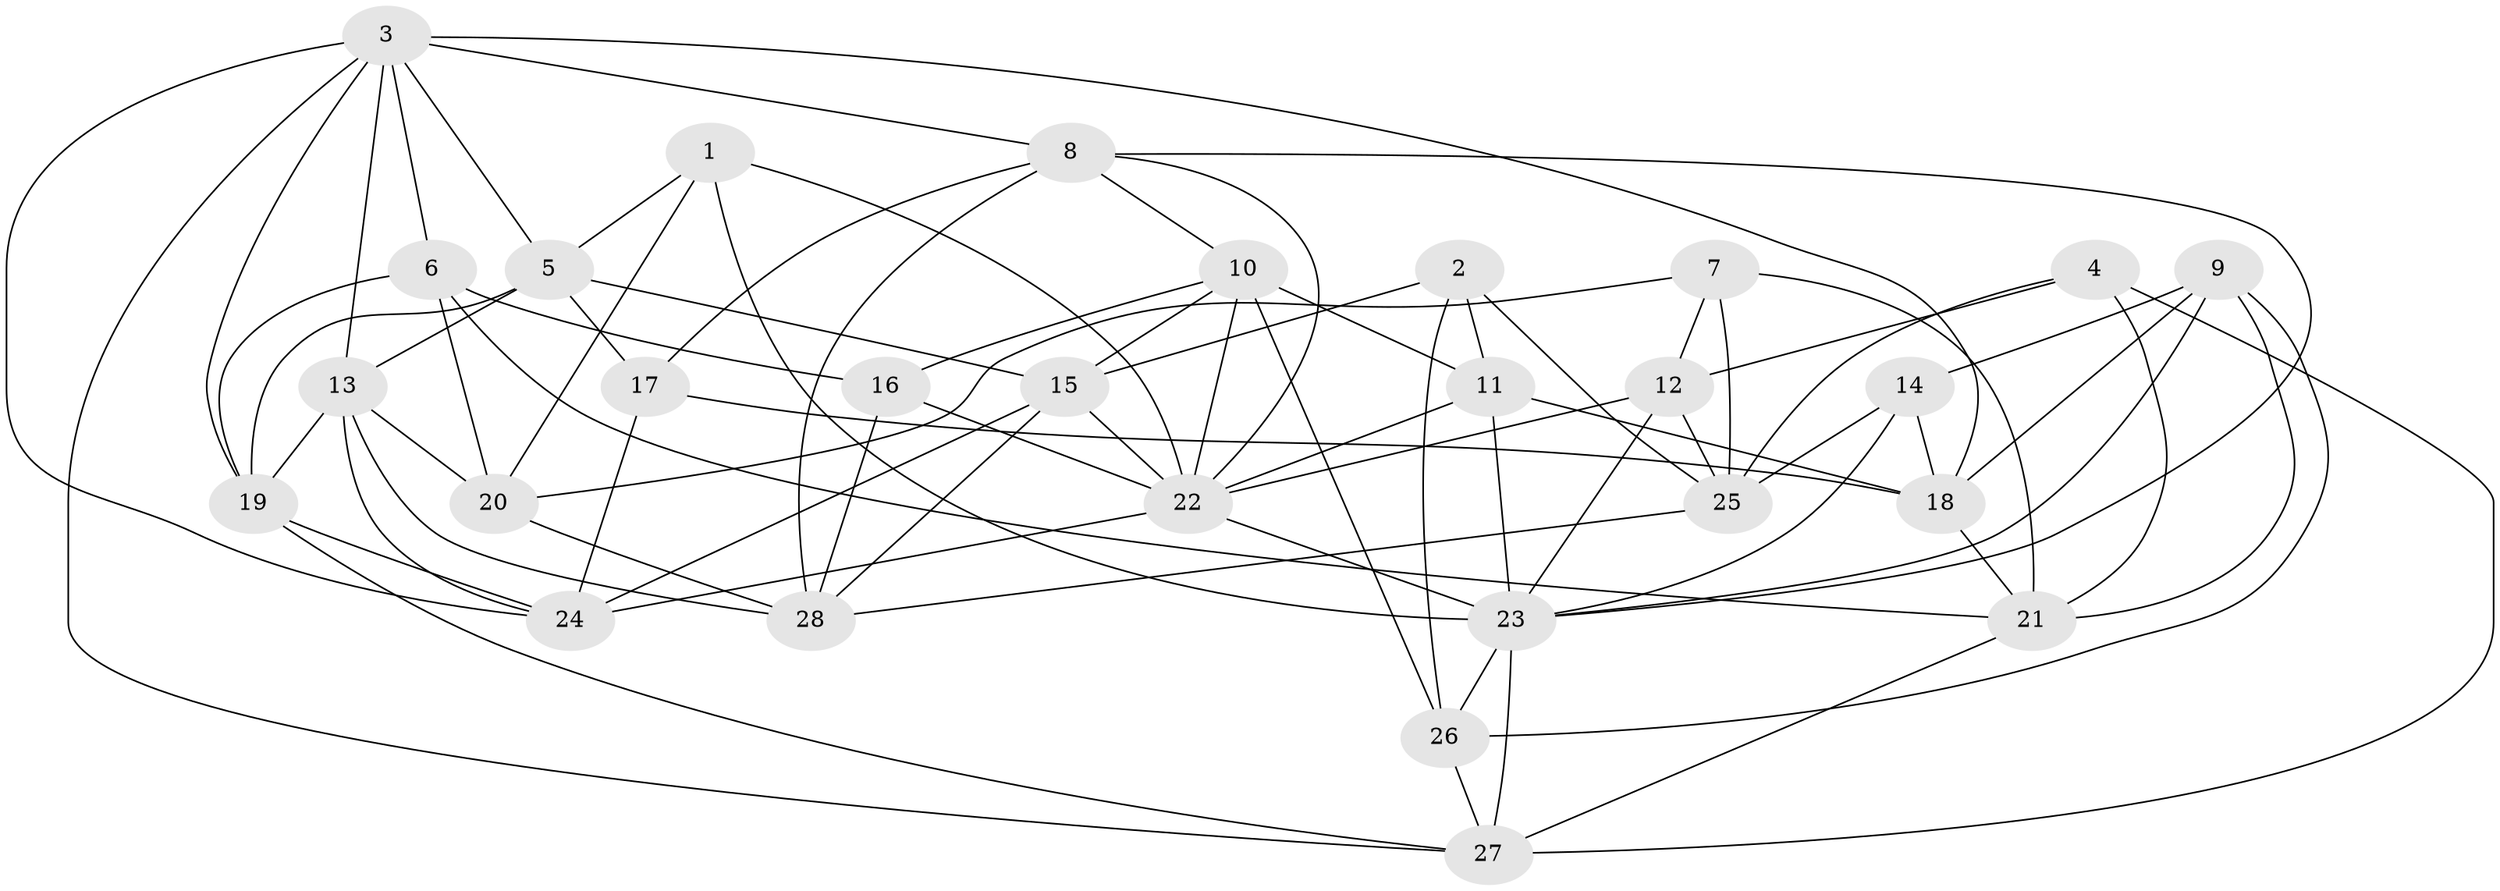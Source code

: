 // original degree distribution, {4: 1.0}
// Generated by graph-tools (version 1.1) at 2025/26/03/09/25 03:26:55]
// undirected, 28 vertices, 78 edges
graph export_dot {
graph [start="1"]
  node [color=gray90,style=filled];
  1;
  2;
  3;
  4;
  5;
  6;
  7;
  8;
  9;
  10;
  11;
  12;
  13;
  14;
  15;
  16;
  17;
  18;
  19;
  20;
  21;
  22;
  23;
  24;
  25;
  26;
  27;
  28;
  1 -- 5 [weight=1.0];
  1 -- 20 [weight=1.0];
  1 -- 22 [weight=1.0];
  1 -- 23 [weight=1.0];
  2 -- 11 [weight=1.0];
  2 -- 15 [weight=1.0];
  2 -- 25 [weight=1.0];
  2 -- 26 [weight=1.0];
  3 -- 5 [weight=1.0];
  3 -- 6 [weight=1.0];
  3 -- 8 [weight=1.0];
  3 -- 13 [weight=1.0];
  3 -- 18 [weight=1.0];
  3 -- 19 [weight=1.0];
  3 -- 24 [weight=1.0];
  3 -- 27 [weight=1.0];
  4 -- 12 [weight=1.0];
  4 -- 21 [weight=1.0];
  4 -- 25 [weight=1.0];
  4 -- 27 [weight=1.0];
  5 -- 13 [weight=1.0];
  5 -- 15 [weight=1.0];
  5 -- 17 [weight=1.0];
  5 -- 19 [weight=1.0];
  6 -- 16 [weight=1.0];
  6 -- 19 [weight=1.0];
  6 -- 20 [weight=2.0];
  6 -- 21 [weight=1.0];
  7 -- 12 [weight=1.0];
  7 -- 20 [weight=1.0];
  7 -- 21 [weight=1.0];
  7 -- 25 [weight=1.0];
  8 -- 10 [weight=1.0];
  8 -- 17 [weight=1.0];
  8 -- 22 [weight=1.0];
  8 -- 23 [weight=1.0];
  8 -- 28 [weight=1.0];
  9 -- 14 [weight=1.0];
  9 -- 18 [weight=1.0];
  9 -- 21 [weight=1.0];
  9 -- 23 [weight=1.0];
  9 -- 26 [weight=2.0];
  10 -- 11 [weight=1.0];
  10 -- 15 [weight=1.0];
  10 -- 16 [weight=1.0];
  10 -- 22 [weight=1.0];
  10 -- 26 [weight=1.0];
  11 -- 18 [weight=1.0];
  11 -- 22 [weight=1.0];
  11 -- 23 [weight=2.0];
  12 -- 22 [weight=2.0];
  12 -- 23 [weight=1.0];
  12 -- 25 [weight=1.0];
  13 -- 19 [weight=1.0];
  13 -- 20 [weight=1.0];
  13 -- 24 [weight=1.0];
  13 -- 28 [weight=1.0];
  14 -- 18 [weight=1.0];
  14 -- 23 [weight=1.0];
  14 -- 25 [weight=1.0];
  15 -- 22 [weight=1.0];
  15 -- 24 [weight=1.0];
  15 -- 28 [weight=1.0];
  16 -- 22 [weight=1.0];
  16 -- 28 [weight=1.0];
  17 -- 18 [weight=1.0];
  17 -- 24 [weight=1.0];
  18 -- 21 [weight=1.0];
  19 -- 24 [weight=1.0];
  19 -- 27 [weight=1.0];
  20 -- 28 [weight=1.0];
  21 -- 27 [weight=1.0];
  22 -- 23 [weight=1.0];
  22 -- 24 [weight=1.0];
  23 -- 26 [weight=1.0];
  23 -- 27 [weight=1.0];
  25 -- 28 [weight=1.0];
  26 -- 27 [weight=1.0];
}
